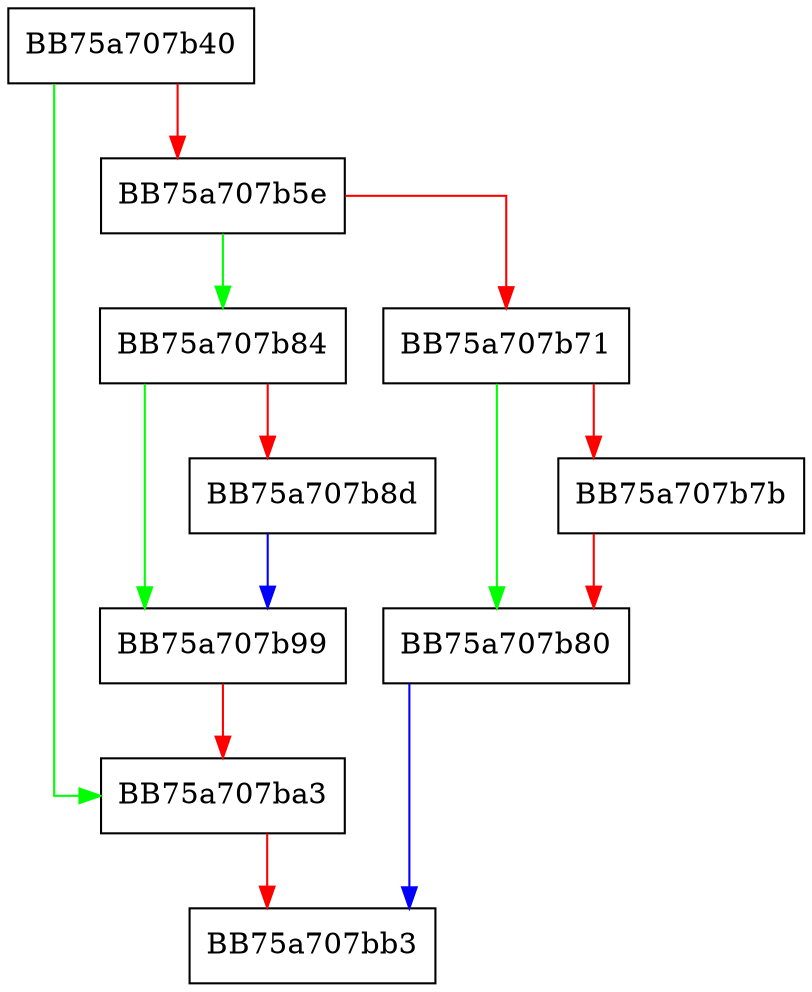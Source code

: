 digraph Initialize {
  node [shape="box"];
  graph [splines=ortho];
  BB75a707b40 -> BB75a707ba3 [color="green"];
  BB75a707b40 -> BB75a707b5e [color="red"];
  BB75a707b5e -> BB75a707b84 [color="green"];
  BB75a707b5e -> BB75a707b71 [color="red"];
  BB75a707b71 -> BB75a707b80 [color="green"];
  BB75a707b71 -> BB75a707b7b [color="red"];
  BB75a707b7b -> BB75a707b80 [color="red"];
  BB75a707b80 -> BB75a707bb3 [color="blue"];
  BB75a707b84 -> BB75a707b99 [color="green"];
  BB75a707b84 -> BB75a707b8d [color="red"];
  BB75a707b8d -> BB75a707b99 [color="blue"];
  BB75a707b99 -> BB75a707ba3 [color="red"];
  BB75a707ba3 -> BB75a707bb3 [color="red"];
}
